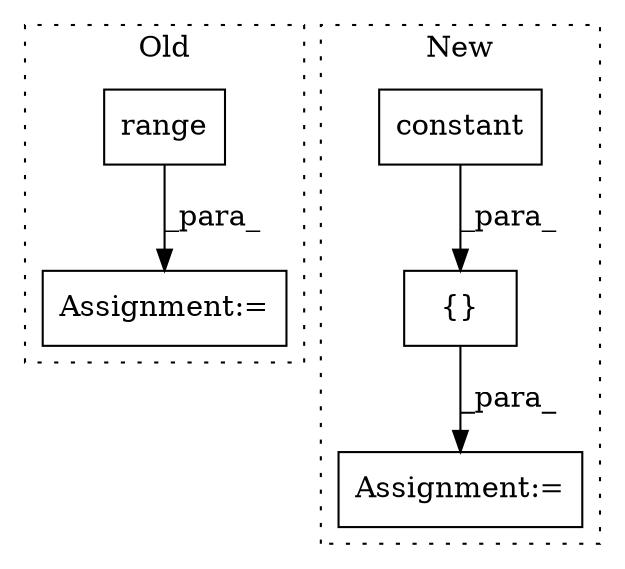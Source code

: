 digraph G {
subgraph cluster0 {
1 [label="range" a="32" s="1524,1554" l="6,1" shape="box"];
3 [label="Assignment:=" a="7" s="1459,1555" l="57,2" shape="box"];
label = "Old";
style="dotted";
}
subgraph cluster1 {
2 [label="constant" a="32" s="1438,1482" l="9,1" shape="box"];
4 [label="Assignment:=" a="7" s="1606" l="1" shape="box"];
5 [label="{}" a="4" s="1426,1507" l="1,1" shape="box"];
label = "New";
style="dotted";
}
1 -> 3 [label="_para_"];
2 -> 5 [label="_para_"];
5 -> 4 [label="_para_"];
}